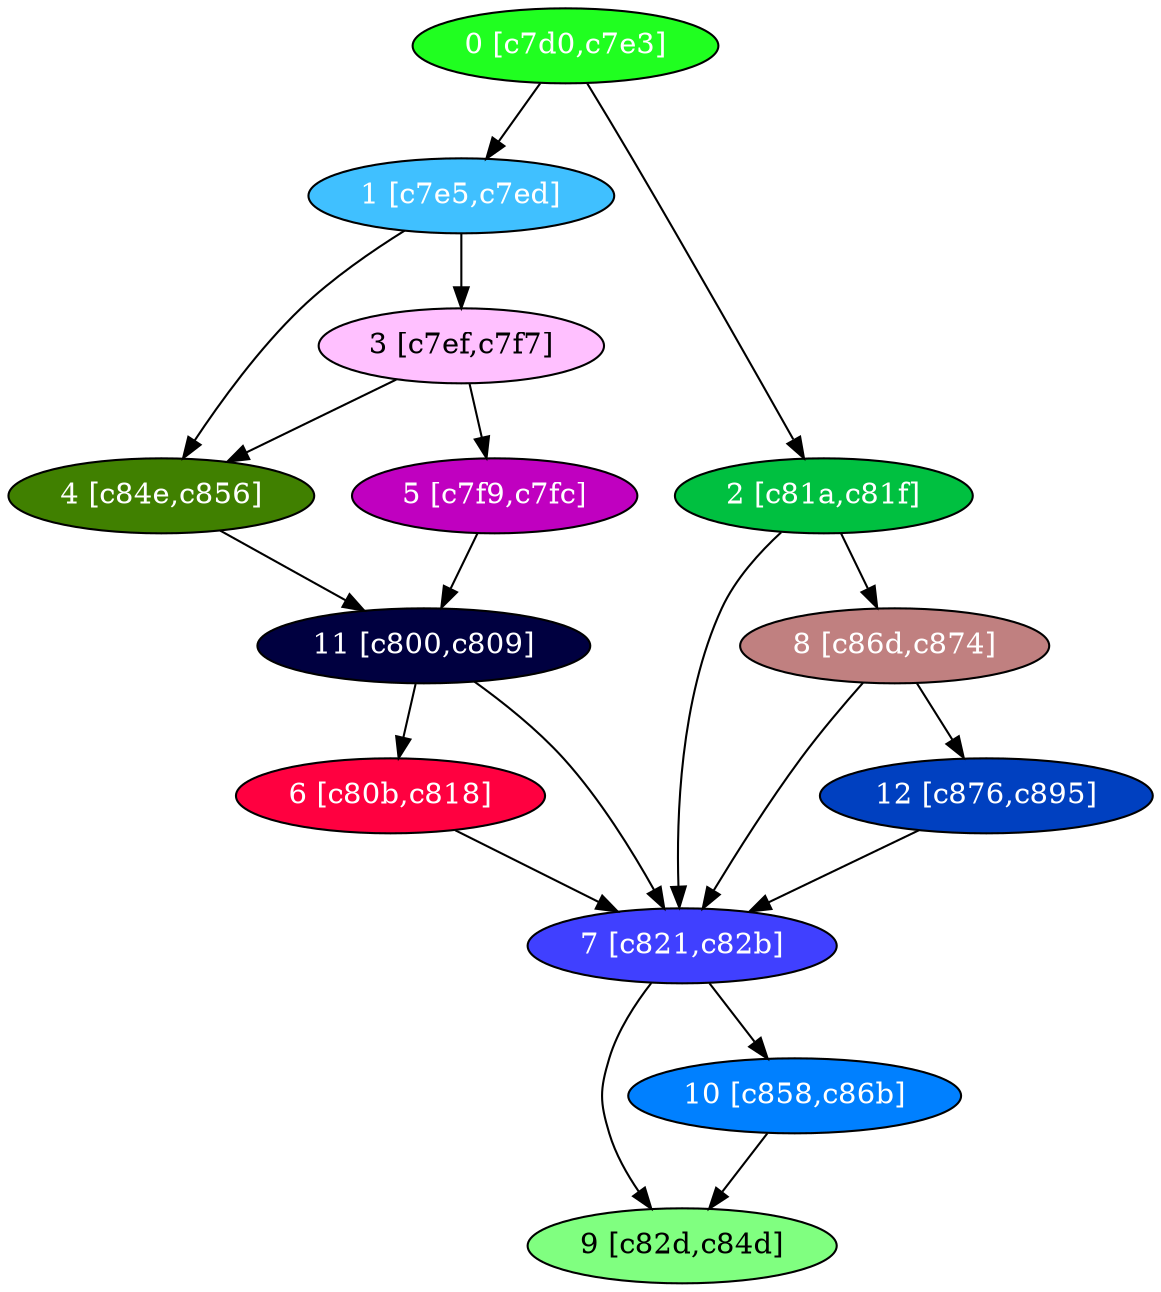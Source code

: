 diGraph libnss3{
	libnss3_0  [style=filled fillcolor="#20FF20" fontcolor="#ffffff" shape=oval label="0 [c7d0,c7e3]"]
	libnss3_1  [style=filled fillcolor="#40C0FF" fontcolor="#ffffff" shape=oval label="1 [c7e5,c7ed]"]
	libnss3_2  [style=filled fillcolor="#00C040" fontcolor="#ffffff" shape=oval label="2 [c81a,c81f]"]
	libnss3_3  [style=filled fillcolor="#FFC0FF" fontcolor="#000000" shape=oval label="3 [c7ef,c7f7]"]
	libnss3_4  [style=filled fillcolor="#408000" fontcolor="#ffffff" shape=oval label="4 [c84e,c856]"]
	libnss3_5  [style=filled fillcolor="#C000C0" fontcolor="#ffffff" shape=oval label="5 [c7f9,c7fc]"]
	libnss3_6  [style=filled fillcolor="#FF0040" fontcolor="#ffffff" shape=oval label="6 [c80b,c818]"]
	libnss3_7  [style=filled fillcolor="#4040FF" fontcolor="#ffffff" shape=oval label="7 [c821,c82b]"]
	libnss3_8  [style=filled fillcolor="#C08080" fontcolor="#ffffff" shape=oval label="8 [c86d,c874]"]
	libnss3_9  [style=filled fillcolor="#80FF80" fontcolor="#000000" shape=oval label="9 [c82d,c84d]"]
	libnss3_a  [style=filled fillcolor="#0080FF" fontcolor="#ffffff" shape=oval label="10 [c858,c86b]"]
	libnss3_b  [style=filled fillcolor="#000040" fontcolor="#ffffff" shape=oval label="11 [c800,c809]"]
	libnss3_c  [style=filled fillcolor="#0040C0" fontcolor="#ffffff" shape=oval label="12 [c876,c895]"]

	libnss3_0 -> libnss3_1
	libnss3_0 -> libnss3_2
	libnss3_1 -> libnss3_3
	libnss3_1 -> libnss3_4
	libnss3_2 -> libnss3_7
	libnss3_2 -> libnss3_8
	libnss3_3 -> libnss3_4
	libnss3_3 -> libnss3_5
	libnss3_4 -> libnss3_b
	libnss3_5 -> libnss3_b
	libnss3_6 -> libnss3_7
	libnss3_7 -> libnss3_9
	libnss3_7 -> libnss3_a
	libnss3_8 -> libnss3_7
	libnss3_8 -> libnss3_c
	libnss3_a -> libnss3_9
	libnss3_b -> libnss3_6
	libnss3_b -> libnss3_7
	libnss3_c -> libnss3_7
}